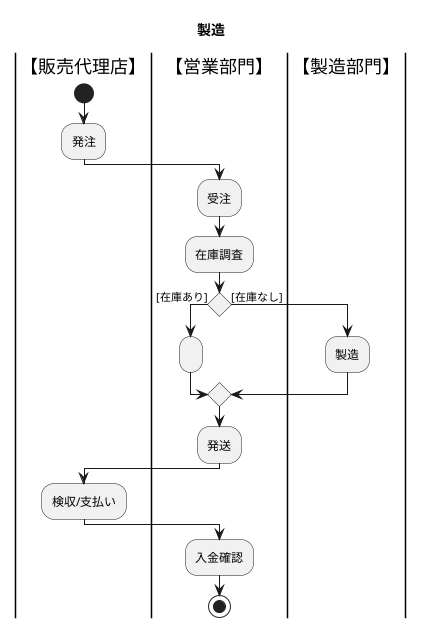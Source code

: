 @startuml 製造
title 製造
|【販売代理店】|
start
:発注;
|【営業部門】|
:受注;
:在庫調査;
if () is  ([在庫あり]) then
    :;
else ([在庫なし])
    |【製造部門】|
    :製造;
endif

|【営業部門】|
:発送;

|【販売代理店】|
:検収/支払い;

|【営業部門】|
:入金確認;

stop


@enduml